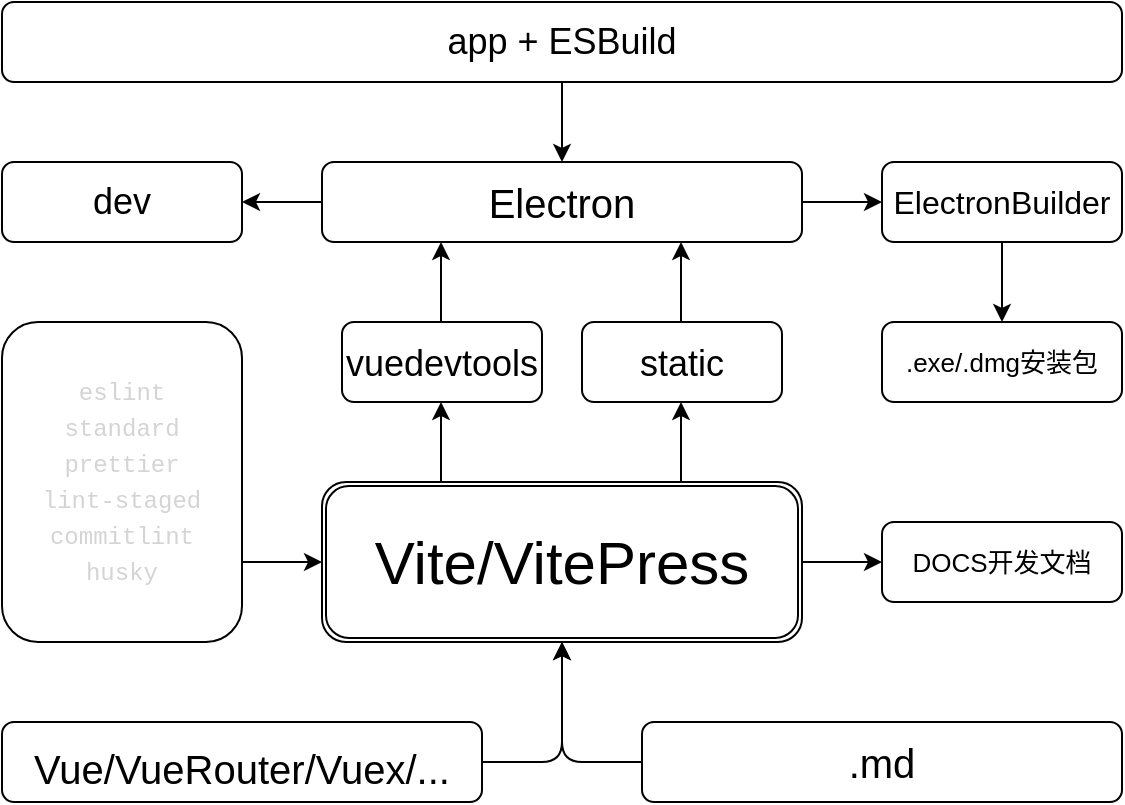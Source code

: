<mxfile>
    <diagram id="qvrVJdeKoYqAbK1hQYoR" name="第 1 页">
        <mxGraphModel dx="822" dy="589" grid="1" gridSize="10" guides="1" tooltips="1" connect="1" arrows="1" fold="1" page="1" pageScale="1" pageWidth="827" pageHeight="1169" math="0" shadow="0">
            <root>
                <mxCell id="0"/>
                <mxCell id="1" parent="0"/>
                <mxCell id="35" value="" style="edgeStyle=none;html=1;fontSize=18;entryX=0;entryY=0.5;entryDx=0;entryDy=0;exitX=1;exitY=0.75;exitDx=0;exitDy=0;" parent="1" source="34" target="8" edge="1">
                    <mxGeometry relative="1" as="geometry"/>
                </mxCell>
                <mxCell id="8" value="Vite/VitePress" style="shape=ext;double=1;rounded=1;whiteSpace=wrap;html=1;fontSize=30;" parent="1" vertex="1">
                    <mxGeometry x="320" y="280" width="240" height="80" as="geometry"/>
                </mxCell>
                <mxCell id="9" value="" style="edgeStyle=segmentEdgeStyle;endArrow=classic;html=1;fontSize=30;" parent="1" edge="1">
                    <mxGeometry width="50" height="50" relative="1" as="geometry">
                        <mxPoint x="400" y="420" as="sourcePoint"/>
                        <mxPoint x="440" y="360" as="targetPoint"/>
                    </mxGeometry>
                </mxCell>
                <mxCell id="11" value="&lt;font style=&quot;font-size: 20px&quot;&gt;Vue/VueRouter/Vuex/...&lt;/font&gt;" style="rounded=1;whiteSpace=wrap;html=1;fontSize=30;" parent="1" vertex="1">
                    <mxGeometry x="160" y="400" width="240" height="40" as="geometry"/>
                </mxCell>
                <mxCell id="12" value="" style="edgeStyle=segmentEdgeStyle;endArrow=classic;html=1;fontSize=20;" parent="1" edge="1">
                    <mxGeometry width="50" height="50" relative="1" as="geometry">
                        <mxPoint x="480" y="420" as="sourcePoint"/>
                        <mxPoint x="440" y="360" as="targetPoint"/>
                    </mxGeometry>
                </mxCell>
                <mxCell id="14" value=".md" style="rounded=1;whiteSpace=wrap;html=1;fontSize=20;" parent="1" vertex="1">
                    <mxGeometry x="480" y="400" width="240" height="40" as="geometry"/>
                </mxCell>
                <mxCell id="15" value="" style="endArrow=classic;html=1;fontSize=20;" parent="1" edge="1">
                    <mxGeometry width="50" height="50" relative="1" as="geometry">
                        <mxPoint x="379.5" y="280" as="sourcePoint"/>
                        <mxPoint x="379.5" y="240" as="targetPoint"/>
                        <Array as="points">
                            <mxPoint x="379.5" y="250"/>
                        </Array>
                    </mxGeometry>
                </mxCell>
                <mxCell id="16" value="" style="endArrow=classic;html=1;fontSize=20;" parent="1" edge="1">
                    <mxGeometry width="50" height="50" relative="1" as="geometry">
                        <mxPoint x="499.5" y="280" as="sourcePoint"/>
                        <mxPoint x="499.5" y="240" as="targetPoint"/>
                        <Array as="points">
                            <mxPoint x="499.5" y="250"/>
                        </Array>
                    </mxGeometry>
                </mxCell>
                <mxCell id="17" value="&lt;font style=&quot;font-size: 18px&quot;&gt;vuedevtools&lt;/font&gt;" style="rounded=1;whiteSpace=wrap;html=1;fontSize=20;" parent="1" vertex="1">
                    <mxGeometry x="330" y="200" width="100" height="40" as="geometry"/>
                </mxCell>
                <mxCell id="18" value="&lt;font style=&quot;font-size: 18px&quot;&gt;static&lt;/font&gt;" style="rounded=1;whiteSpace=wrap;html=1;fontSize=20;" parent="1" vertex="1">
                    <mxGeometry x="450" y="200" width="100" height="40" as="geometry"/>
                </mxCell>
                <mxCell id="19" value="" style="endArrow=classic;html=1;fontSize=13;" parent="1" edge="1">
                    <mxGeometry width="50" height="50" relative="1" as="geometry">
                        <mxPoint x="560" y="320" as="sourcePoint"/>
                        <mxPoint x="600" y="320" as="targetPoint"/>
                    </mxGeometry>
                </mxCell>
                <mxCell id="20" value="DOCS开发文档" style="rounded=1;whiteSpace=wrap;html=1;fontSize=13;" parent="1" vertex="1">
                    <mxGeometry x="600" y="300" width="120" height="40" as="geometry"/>
                </mxCell>
                <mxCell id="21" value="" style="endArrow=classic;html=1;fontSize=20;" parent="1" edge="1">
                    <mxGeometry width="50" height="50" relative="1" as="geometry">
                        <mxPoint x="379.5" y="200" as="sourcePoint"/>
                        <mxPoint x="379.5" y="160" as="targetPoint"/>
                        <Array as="points">
                            <mxPoint x="379.5" y="170"/>
                        </Array>
                    </mxGeometry>
                </mxCell>
                <mxCell id="22" value="" style="endArrow=classic;html=1;fontSize=20;" parent="1" edge="1">
                    <mxGeometry width="50" height="50" relative="1" as="geometry">
                        <mxPoint x="499.5" y="200" as="sourcePoint"/>
                        <mxPoint x="499.5" y="160" as="targetPoint"/>
                        <Array as="points">
                            <mxPoint x="499.5" y="170"/>
                        </Array>
                    </mxGeometry>
                </mxCell>
                <mxCell id="25" value="" style="edgeStyle=none;html=1;fontSize=18;" parent="1" source="23" target="24" edge="1">
                    <mxGeometry relative="1" as="geometry"/>
                </mxCell>
                <mxCell id="29" value="" style="edgeStyle=none;html=1;fontSize=18;" parent="1" source="23" target="28" edge="1">
                    <mxGeometry relative="1" as="geometry"/>
                </mxCell>
                <mxCell id="33" value="" style="edgeStyle=none;html=1;fontSize=16;entryX=0.5;entryY=0;entryDx=0;entryDy=0;exitX=0.5;exitY=1;exitDx=0;exitDy=0;" parent="1" source="32" target="23" edge="1">
                    <mxGeometry relative="1" as="geometry">
                        <mxPoint x="400" y="70" as="sourcePoint"/>
                    </mxGeometry>
                </mxCell>
                <mxCell id="23" value="&lt;font style=&quot;font-size: 20px&quot;&gt;Electron&lt;/font&gt;" style="rounded=1;whiteSpace=wrap;html=1;fontSize=13;" parent="1" vertex="1">
                    <mxGeometry x="320" y="120" width="240" height="40" as="geometry"/>
                </mxCell>
                <mxCell id="24" value="&lt;font style=&quot;font-size: 18px&quot;&gt;dev&lt;/font&gt;" style="whiteSpace=wrap;html=1;fontSize=13;rounded=1;" parent="1" vertex="1">
                    <mxGeometry x="160" y="120" width="120" height="40" as="geometry"/>
                </mxCell>
                <mxCell id="31" value="" style="edgeStyle=none;html=1;fontSize=16;" parent="1" source="28" target="30" edge="1">
                    <mxGeometry relative="1" as="geometry"/>
                </mxCell>
                <mxCell id="28" value="&lt;font style=&quot;font-size: 16px&quot;&gt;ElectronBuilder&lt;/font&gt;" style="whiteSpace=wrap;html=1;fontSize=13;rounded=1;" parent="1" vertex="1">
                    <mxGeometry x="600" y="120" width="120" height="40" as="geometry"/>
                </mxCell>
                <mxCell id="30" value=".exe/.dmg安装包" style="whiteSpace=wrap;html=1;fontSize=13;rounded=1;" parent="1" vertex="1">
                    <mxGeometry x="600" y="200" width="120" height="40" as="geometry"/>
                </mxCell>
                <mxCell id="32" value="&lt;font style=&quot;font-size: 18px&quot;&gt;app + ESBuild&lt;/font&gt;" style="whiteSpace=wrap;html=1;fontSize=13;rounded=1;" parent="1" vertex="1">
                    <mxGeometry x="160" y="40" width="560" height="40" as="geometry"/>
                </mxCell>
                <mxCell id="34" value="&lt;div style=&quot;color: rgb(212 , 212 , 212) ; font-family: &amp;#34;menlo&amp;#34; , &amp;#34;monaco&amp;#34; , &amp;#34;courier new&amp;#34; , monospace ; font-size: 12px ; line-height: 18px&quot;&gt;eslint&lt;/div&gt;&lt;div style=&quot;color: rgb(212 , 212 , 212) ; font-family: &amp;#34;menlo&amp;#34; , &amp;#34;monaco&amp;#34; , &amp;#34;courier new&amp;#34; , monospace ; font-size: 12px ; line-height: 18px&quot;&gt;standard&lt;/div&gt;&lt;div style=&quot;color: rgb(212 , 212 , 212) ; font-family: &amp;#34;menlo&amp;#34; , &amp;#34;monaco&amp;#34; , &amp;#34;courier new&amp;#34; , monospace ; font-size: 12px ; line-height: 18px&quot;&gt;prettier&lt;/div&gt;&lt;div style=&quot;color: rgb(212 , 212 , 212) ; font-family: &amp;#34;menlo&amp;#34; , &amp;#34;monaco&amp;#34; , &amp;#34;courier new&amp;#34; , monospace ; font-size: 12px ; line-height: 18px&quot;&gt;&lt;div style=&quot;font-family: &amp;#34;menlo&amp;#34; , &amp;#34;monaco&amp;#34; , &amp;#34;courier new&amp;#34; , monospace ; line-height: 18px&quot;&gt;lint-staged&lt;/div&gt;&lt;div style=&quot;font-family: &amp;#34;menlo&amp;#34; , &amp;#34;monaco&amp;#34; , &amp;#34;courier new&amp;#34; , monospace ; line-height: 18px&quot;&gt;&lt;div style=&quot;font-family: &amp;#34;menlo&amp;#34; , &amp;#34;monaco&amp;#34; , &amp;#34;courier new&amp;#34; , monospace ; line-height: 18px&quot;&gt;commitlint&lt;/div&gt;&lt;div style=&quot;font-family: &amp;#34;menlo&amp;#34; , &amp;#34;monaco&amp;#34; , &amp;#34;courier new&amp;#34; , monospace ; line-height: 18px&quot;&gt;&lt;div style=&quot;line-height: 18px&quot;&gt;husky&lt;/div&gt;&lt;/div&gt;&lt;/div&gt;&lt;/div&gt;" style="whiteSpace=wrap;html=1;fontSize=30;rounded=1;" parent="1" vertex="1">
                    <mxGeometry x="160" y="200" width="120" height="160" as="geometry"/>
                </mxCell>
            </root>
        </mxGraphModel>
    </diagram>
</mxfile>